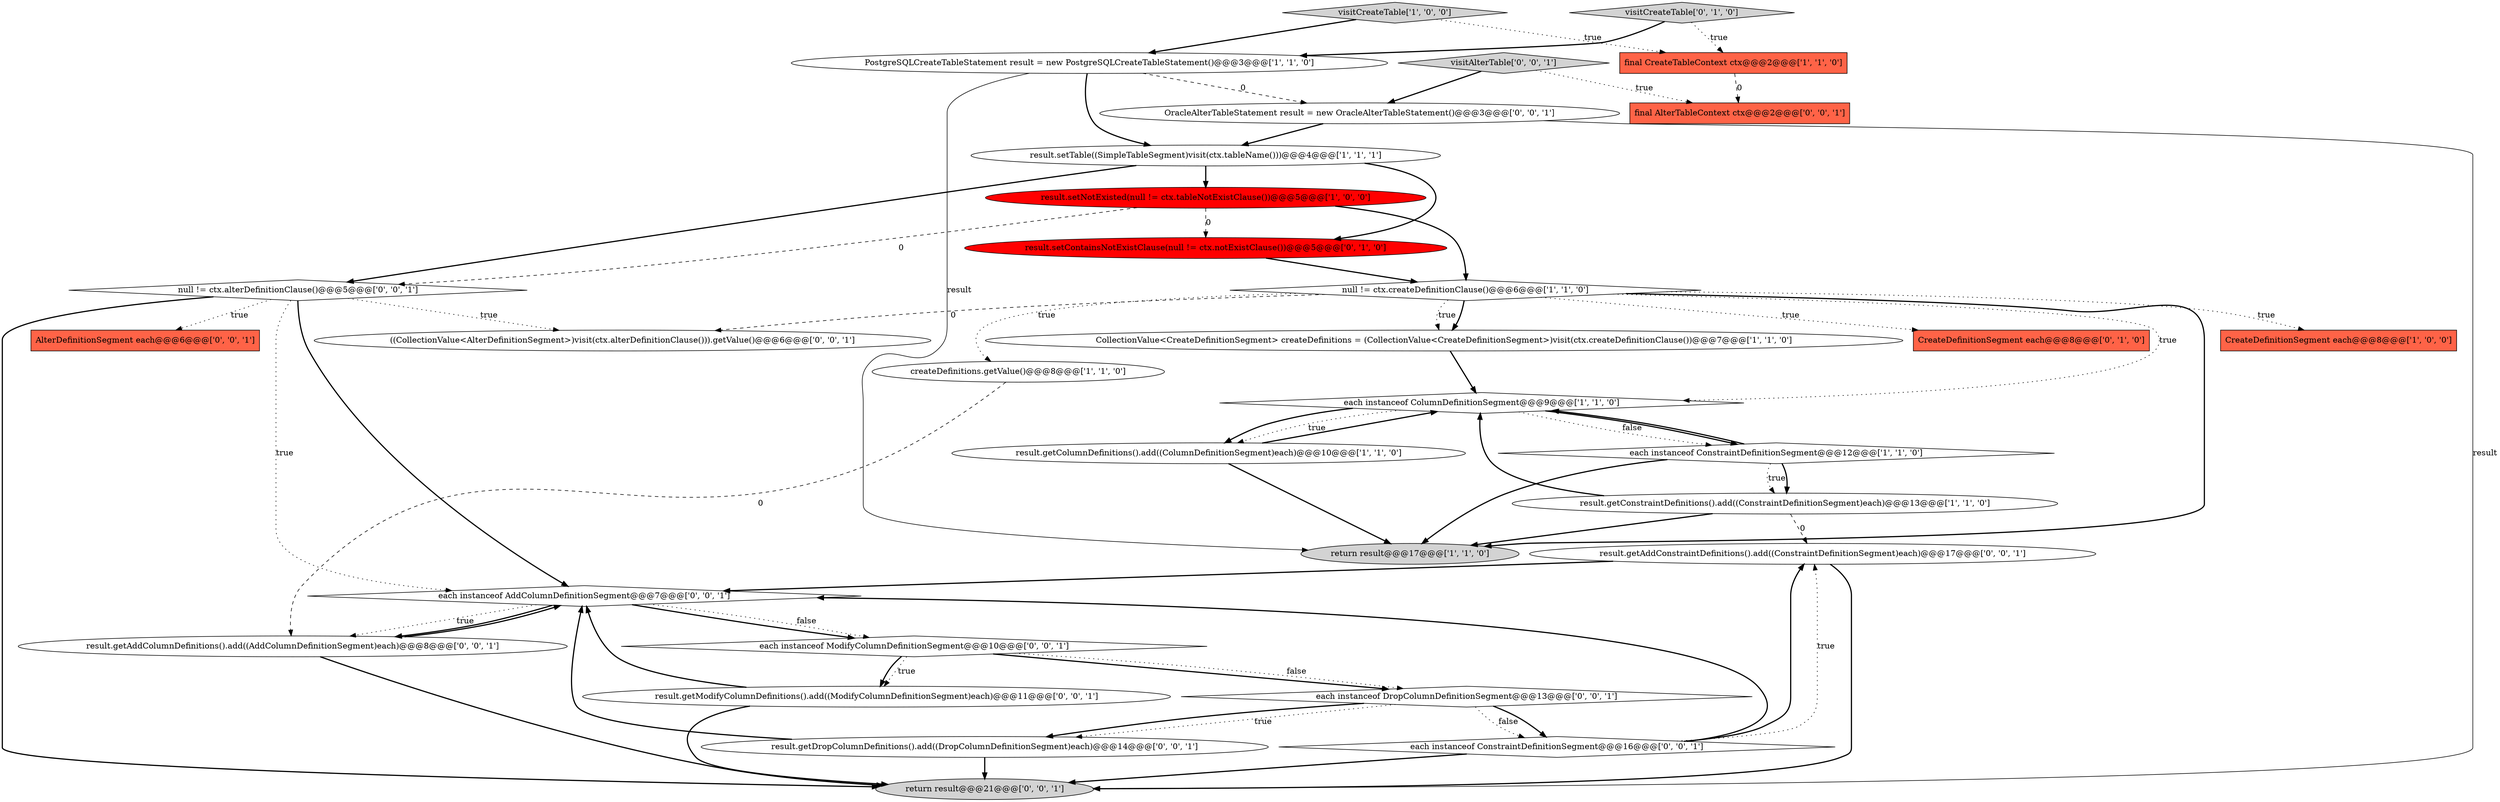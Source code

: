 digraph {
9 [style = filled, label = "each instanceof ColumnDefinitionSegment@@@9@@@['1', '1', '0']", fillcolor = white, shape = diamond image = "AAA0AAABBB1BBB"];
15 [style = filled, label = "CreateDefinitionSegment each@@@8@@@['0', '1', '0']", fillcolor = tomato, shape = box image = "AAA0AAABBB2BBB"];
5 [style = filled, label = "result.getColumnDefinitions().add((ColumnDefinitionSegment)each)@@@10@@@['1', '1', '0']", fillcolor = white, shape = ellipse image = "AAA0AAABBB1BBB"];
16 [style = filled, label = "result.setContainsNotExistClause(null != ctx.notExistClause())@@@5@@@['0', '1', '0']", fillcolor = red, shape = ellipse image = "AAA1AAABBB2BBB"];
25 [style = filled, label = "visitAlterTable['0', '0', '1']", fillcolor = lightgray, shape = diamond image = "AAA0AAABBB3BBB"];
23 [style = filled, label = "each instanceof ConstraintDefinitionSegment@@@16@@@['0', '0', '1']", fillcolor = white, shape = diamond image = "AAA0AAABBB3BBB"];
29 [style = filled, label = "each instanceof ModifyColumnDefinitionSegment@@@10@@@['0', '0', '1']", fillcolor = white, shape = diamond image = "AAA0AAABBB3BBB"];
1 [style = filled, label = "CollectionValue<CreateDefinitionSegment> createDefinitions = (CollectionValue<CreateDefinitionSegment>)visit(ctx.createDefinitionClause())@@@7@@@['1', '1', '0']", fillcolor = white, shape = ellipse image = "AAA0AAABBB1BBB"];
17 [style = filled, label = "OracleAlterTableStatement result = new OracleAlterTableStatement()@@@3@@@['0', '0', '1']", fillcolor = white, shape = ellipse image = "AAA0AAABBB3BBB"];
27 [style = filled, label = "each instanceof DropColumnDefinitionSegment@@@13@@@['0', '0', '1']", fillcolor = white, shape = diamond image = "AAA0AAABBB3BBB"];
19 [style = filled, label = "result.getModifyColumnDefinitions().add((ModifyColumnDefinitionSegment)each)@@@11@@@['0', '0', '1']", fillcolor = white, shape = ellipse image = "AAA0AAABBB3BBB"];
10 [style = filled, label = "result.setTable((SimpleTableSegment)visit(ctx.tableName()))@@@4@@@['1', '1', '1']", fillcolor = white, shape = ellipse image = "AAA0AAABBB1BBB"];
3 [style = filled, label = "each instanceof ConstraintDefinitionSegment@@@12@@@['1', '1', '0']", fillcolor = white, shape = diamond image = "AAA0AAABBB1BBB"];
12 [style = filled, label = "createDefinitions.getValue()@@@8@@@['1', '1', '0']", fillcolor = white, shape = ellipse image = "AAA0AAABBB1BBB"];
8 [style = filled, label = "result.setNotExisted(null != ctx.tableNotExistClause())@@@5@@@['1', '0', '0']", fillcolor = red, shape = ellipse image = "AAA1AAABBB1BBB"];
2 [style = filled, label = "visitCreateTable['1', '0', '0']", fillcolor = lightgray, shape = diamond image = "AAA0AAABBB1BBB"];
31 [style = filled, label = "((CollectionValue<AlterDefinitionSegment>)visit(ctx.alterDefinitionClause())).getValue()@@@6@@@['0', '0', '1']", fillcolor = white, shape = ellipse image = "AAA0AAABBB3BBB"];
28 [style = filled, label = "each instanceof AddColumnDefinitionSegment@@@7@@@['0', '0', '1']", fillcolor = white, shape = diamond image = "AAA0AAABBB3BBB"];
6 [style = filled, label = "PostgreSQLCreateTableStatement result = new PostgreSQLCreateTableStatement()@@@3@@@['1', '1', '0']", fillcolor = white, shape = ellipse image = "AAA0AAABBB1BBB"];
21 [style = filled, label = "result.getAddColumnDefinitions().add((AddColumnDefinitionSegment)each)@@@8@@@['0', '0', '1']", fillcolor = white, shape = ellipse image = "AAA0AAABBB3BBB"];
30 [style = filled, label = "return result@@@21@@@['0', '0', '1']", fillcolor = lightgray, shape = ellipse image = "AAA0AAABBB3BBB"];
14 [style = filled, label = "visitCreateTable['0', '1', '0']", fillcolor = lightgray, shape = diamond image = "AAA0AAABBB2BBB"];
18 [style = filled, label = "null != ctx.alterDefinitionClause()@@@5@@@['0', '0', '1']", fillcolor = white, shape = diamond image = "AAA0AAABBB3BBB"];
7 [style = filled, label = "CreateDefinitionSegment each@@@8@@@['1', '0', '0']", fillcolor = tomato, shape = box image = "AAA0AAABBB1BBB"];
4 [style = filled, label = "return result@@@17@@@['1', '1', '0']", fillcolor = lightgray, shape = ellipse image = "AAA0AAABBB1BBB"];
22 [style = filled, label = "result.getAddConstraintDefinitions().add((ConstraintDefinitionSegment)each)@@@17@@@['0', '0', '1']", fillcolor = white, shape = ellipse image = "AAA0AAABBB3BBB"];
11 [style = filled, label = "result.getConstraintDefinitions().add((ConstraintDefinitionSegment)each)@@@13@@@['1', '1', '0']", fillcolor = white, shape = ellipse image = "AAA0AAABBB1BBB"];
0 [style = filled, label = "null != ctx.createDefinitionClause()@@@6@@@['1', '1', '0']", fillcolor = white, shape = diamond image = "AAA0AAABBB1BBB"];
26 [style = filled, label = "result.getDropColumnDefinitions().add((DropColumnDefinitionSegment)each)@@@14@@@['0', '0', '1']", fillcolor = white, shape = ellipse image = "AAA0AAABBB3BBB"];
20 [style = filled, label = "AlterDefinitionSegment each@@@6@@@['0', '0', '1']", fillcolor = tomato, shape = box image = "AAA0AAABBB3BBB"];
13 [style = filled, label = "final CreateTableContext ctx@@@2@@@['1', '1', '0']", fillcolor = tomato, shape = box image = "AAA0AAABBB1BBB"];
24 [style = filled, label = "final AlterTableContext ctx@@@2@@@['0', '0', '1']", fillcolor = tomato, shape = box image = "AAA0AAABBB3BBB"];
3->11 [style = dotted, label="true"];
17->10 [style = bold, label=""];
10->18 [style = bold, label=""];
28->29 [style = bold, label=""];
0->12 [style = dotted, label="true"];
16->0 [style = bold, label=""];
8->16 [style = dashed, label="0"];
28->29 [style = dotted, label="false"];
23->30 [style = bold, label=""];
5->9 [style = bold, label=""];
23->22 [style = dotted, label="true"];
28->21 [style = dotted, label="true"];
2->6 [style = bold, label=""];
0->15 [style = dotted, label="true"];
27->26 [style = dotted, label="true"];
11->4 [style = bold, label=""];
9->3 [style = dotted, label="false"];
11->22 [style = dashed, label="0"];
3->11 [style = bold, label=""];
18->30 [style = bold, label=""];
25->24 [style = dotted, label="true"];
22->28 [style = bold, label=""];
6->17 [style = dashed, label="0"];
21->30 [style = bold, label=""];
18->20 [style = dotted, label="true"];
11->9 [style = bold, label=""];
3->4 [style = bold, label=""];
25->17 [style = bold, label=""];
18->28 [style = bold, label=""];
22->30 [style = bold, label=""];
14->13 [style = dotted, label="true"];
1->9 [style = bold, label=""];
21->28 [style = bold, label=""];
27->23 [style = dotted, label="false"];
12->21 [style = dashed, label="0"];
26->30 [style = bold, label=""];
8->0 [style = bold, label=""];
3->9 [style = bold, label=""];
23->28 [style = bold, label=""];
29->27 [style = bold, label=""];
29->19 [style = dotted, label="true"];
13->24 [style = dashed, label="0"];
28->21 [style = bold, label=""];
23->22 [style = bold, label=""];
27->26 [style = bold, label=""];
17->30 [style = solid, label="result"];
29->19 [style = bold, label=""];
10->8 [style = bold, label=""];
10->16 [style = bold, label=""];
0->4 [style = bold, label=""];
0->1 [style = bold, label=""];
18->28 [style = dotted, label="true"];
6->10 [style = bold, label=""];
29->27 [style = dotted, label="false"];
5->4 [style = bold, label=""];
0->31 [style = dashed, label="0"];
9->5 [style = bold, label=""];
9->3 [style = bold, label=""];
6->4 [style = solid, label="result"];
8->18 [style = dashed, label="0"];
27->23 [style = bold, label=""];
19->28 [style = bold, label=""];
26->28 [style = bold, label=""];
18->31 [style = dotted, label="true"];
0->9 [style = dotted, label="true"];
14->6 [style = bold, label=""];
2->13 [style = dotted, label="true"];
0->7 [style = dotted, label="true"];
0->1 [style = dotted, label="true"];
19->30 [style = bold, label=""];
9->5 [style = dotted, label="true"];
}
